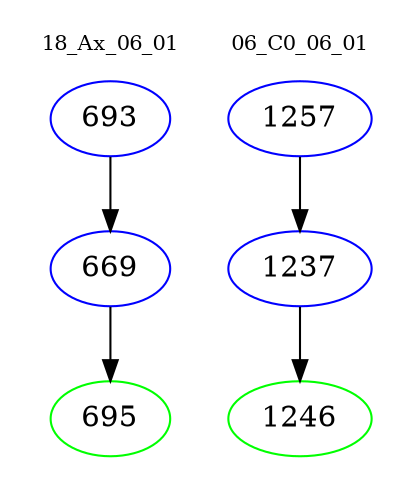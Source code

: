 digraph{
subgraph cluster_0 {
color = white
label = "18_Ax_06_01";
fontsize=10;
T0_693 [label="693", color="blue"]
T0_693 -> T0_669 [color="black"]
T0_669 [label="669", color="blue"]
T0_669 -> T0_695 [color="black"]
T0_695 [label="695", color="green"]
}
subgraph cluster_1 {
color = white
label = "06_C0_06_01";
fontsize=10;
T1_1257 [label="1257", color="blue"]
T1_1257 -> T1_1237 [color="black"]
T1_1237 [label="1237", color="blue"]
T1_1237 -> T1_1246 [color="black"]
T1_1246 [label="1246", color="green"]
}
}
